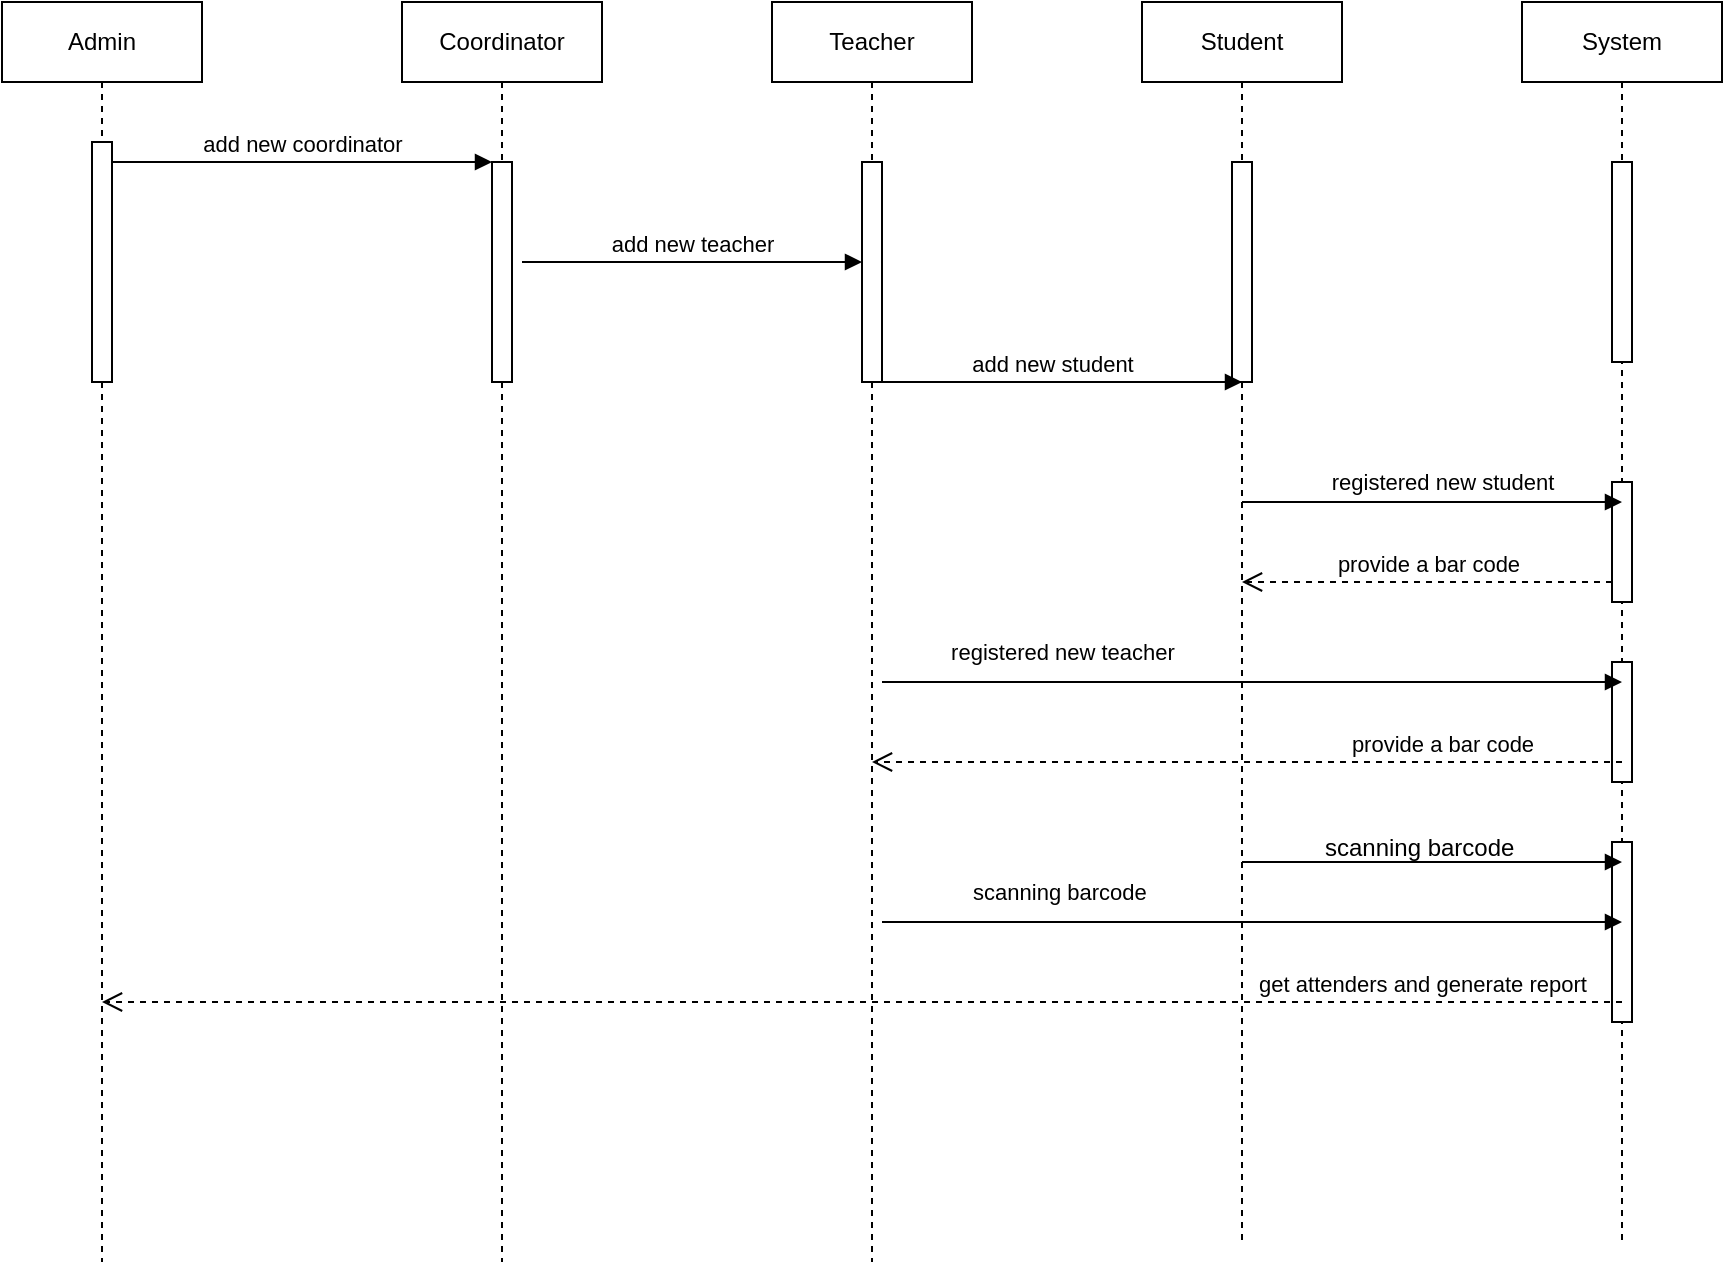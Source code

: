 <mxfile version="21.5.1" type="github">
  <diagram name="Page-1" id="2YBvvXClWsGukQMizWep">
    <mxGraphModel dx="521" dy="563" grid="1" gridSize="10" guides="1" tooltips="1" connect="1" arrows="1" fold="1" page="1" pageScale="1" pageWidth="850" pageHeight="1100" math="0" shadow="0">
      <root>
        <mxCell id="0" />
        <mxCell id="1" parent="0" />
        <mxCell id="aM9ryv3xv72pqoxQDRHE-1" value="Admin" style="shape=umlLifeline;perimeter=lifelinePerimeter;whiteSpace=wrap;html=1;container=0;dropTarget=0;collapsible=0;recursiveResize=0;outlineConnect=0;portConstraint=eastwest;newEdgeStyle={&quot;edgeStyle&quot;:&quot;elbowEdgeStyle&quot;,&quot;elbow&quot;:&quot;vertical&quot;,&quot;curved&quot;:0,&quot;rounded&quot;:0};" parent="1" vertex="1">
          <mxGeometry x="40" y="40" width="100" height="630" as="geometry" />
        </mxCell>
        <mxCell id="aM9ryv3xv72pqoxQDRHE-2" value="" style="html=1;points=[];perimeter=orthogonalPerimeter;outlineConnect=0;targetShapes=umlLifeline;portConstraint=eastwest;newEdgeStyle={&quot;edgeStyle&quot;:&quot;elbowEdgeStyle&quot;,&quot;elbow&quot;:&quot;vertical&quot;,&quot;curved&quot;:0,&quot;rounded&quot;:0};" parent="aM9ryv3xv72pqoxQDRHE-1" vertex="1">
          <mxGeometry x="45" y="70" width="10" height="120" as="geometry" />
        </mxCell>
        <mxCell id="aM9ryv3xv72pqoxQDRHE-5" value="Coordinator" style="shape=umlLifeline;perimeter=lifelinePerimeter;whiteSpace=wrap;html=1;container=0;dropTarget=0;collapsible=0;recursiveResize=0;outlineConnect=0;portConstraint=eastwest;newEdgeStyle={&quot;edgeStyle&quot;:&quot;elbowEdgeStyle&quot;,&quot;elbow&quot;:&quot;vertical&quot;,&quot;curved&quot;:0,&quot;rounded&quot;:0};" parent="1" vertex="1">
          <mxGeometry x="240" y="40" width="100" height="630" as="geometry" />
        </mxCell>
        <mxCell id="aM9ryv3xv72pqoxQDRHE-6" value="" style="html=1;points=[];perimeter=orthogonalPerimeter;outlineConnect=0;targetShapes=umlLifeline;portConstraint=eastwest;newEdgeStyle={&quot;edgeStyle&quot;:&quot;elbowEdgeStyle&quot;,&quot;elbow&quot;:&quot;vertical&quot;,&quot;curved&quot;:0,&quot;rounded&quot;:0};" parent="aM9ryv3xv72pqoxQDRHE-5" vertex="1">
          <mxGeometry x="45" y="80" width="10" height="110" as="geometry" />
        </mxCell>
        <mxCell id="aM9ryv3xv72pqoxQDRHE-7" value="add new coordinator" style="html=1;verticalAlign=bottom;endArrow=block;edgeStyle=elbowEdgeStyle;elbow=vertical;curved=0;rounded=0;" parent="1" source="aM9ryv3xv72pqoxQDRHE-2" target="aM9ryv3xv72pqoxQDRHE-6" edge="1">
          <mxGeometry relative="1" as="geometry">
            <mxPoint x="195" y="130" as="sourcePoint" />
            <Array as="points">
              <mxPoint x="180" y="120" />
            </Array>
          </mxGeometry>
        </mxCell>
        <mxCell id="V1PZ9N-IoDOIy4KFMMRO-1" value="Teacher" style="shape=umlLifeline;perimeter=lifelinePerimeter;whiteSpace=wrap;html=1;container=0;dropTarget=0;collapsible=0;recursiveResize=0;outlineConnect=0;portConstraint=eastwest;newEdgeStyle={&quot;edgeStyle&quot;:&quot;elbowEdgeStyle&quot;,&quot;elbow&quot;:&quot;vertical&quot;,&quot;curved&quot;:0,&quot;rounded&quot;:0};" vertex="1" parent="1">
          <mxGeometry x="425" y="40" width="100" height="630" as="geometry" />
        </mxCell>
        <mxCell id="V1PZ9N-IoDOIy4KFMMRO-2" value="" style="html=1;points=[];perimeter=orthogonalPerimeter;outlineConnect=0;targetShapes=umlLifeline;portConstraint=eastwest;newEdgeStyle={&quot;edgeStyle&quot;:&quot;elbowEdgeStyle&quot;,&quot;elbow&quot;:&quot;vertical&quot;,&quot;curved&quot;:0,&quot;rounded&quot;:0};" vertex="1" parent="V1PZ9N-IoDOIy4KFMMRO-1">
          <mxGeometry x="45" y="80" width="10" height="110" as="geometry" />
        </mxCell>
        <mxCell id="V1PZ9N-IoDOIy4KFMMRO-3" value="Student" style="shape=umlLifeline;perimeter=lifelinePerimeter;whiteSpace=wrap;html=1;container=0;dropTarget=0;collapsible=0;recursiveResize=0;outlineConnect=0;portConstraint=eastwest;newEdgeStyle={&quot;edgeStyle&quot;:&quot;elbowEdgeStyle&quot;,&quot;elbow&quot;:&quot;vertical&quot;,&quot;curved&quot;:0,&quot;rounded&quot;:0};" vertex="1" parent="1">
          <mxGeometry x="610" y="40" width="100" height="620" as="geometry" />
        </mxCell>
        <mxCell id="V1PZ9N-IoDOIy4KFMMRO-4" value="" style="html=1;points=[];perimeter=orthogonalPerimeter;outlineConnect=0;targetShapes=umlLifeline;portConstraint=eastwest;newEdgeStyle={&quot;edgeStyle&quot;:&quot;elbowEdgeStyle&quot;,&quot;elbow&quot;:&quot;vertical&quot;,&quot;curved&quot;:0,&quot;rounded&quot;:0};" vertex="1" parent="V1PZ9N-IoDOIy4KFMMRO-3">
          <mxGeometry x="45" y="80" width="10" height="110" as="geometry" />
        </mxCell>
        <mxCell id="V1PZ9N-IoDOIy4KFMMRO-5" value="System" style="shape=umlLifeline;perimeter=lifelinePerimeter;whiteSpace=wrap;html=1;container=0;dropTarget=0;collapsible=0;recursiveResize=0;outlineConnect=0;portConstraint=eastwest;newEdgeStyle={&quot;edgeStyle&quot;:&quot;elbowEdgeStyle&quot;,&quot;elbow&quot;:&quot;vertical&quot;,&quot;curved&quot;:0,&quot;rounded&quot;:0};" vertex="1" parent="1">
          <mxGeometry x="800" y="40" width="100" height="620" as="geometry" />
        </mxCell>
        <mxCell id="V1PZ9N-IoDOIy4KFMMRO-6" value="" style="html=1;points=[];perimeter=orthogonalPerimeter;outlineConnect=0;targetShapes=umlLifeline;portConstraint=eastwest;newEdgeStyle={&quot;edgeStyle&quot;:&quot;elbowEdgeStyle&quot;,&quot;elbow&quot;:&quot;vertical&quot;,&quot;curved&quot;:0,&quot;rounded&quot;:0};" vertex="1" parent="V1PZ9N-IoDOIy4KFMMRO-5">
          <mxGeometry x="45" y="80" width="10" height="100" as="geometry" />
        </mxCell>
        <mxCell id="V1PZ9N-IoDOIy4KFMMRO-12" value="" style="html=1;points=[];perimeter=orthogonalPerimeter;outlineConnect=0;targetShapes=umlLifeline;portConstraint=eastwest;newEdgeStyle={&quot;edgeStyle&quot;:&quot;elbowEdgeStyle&quot;,&quot;elbow&quot;:&quot;vertical&quot;,&quot;curved&quot;:0,&quot;rounded&quot;:0};" vertex="1" parent="V1PZ9N-IoDOIy4KFMMRO-5">
          <mxGeometry x="45" y="240" width="10" height="60" as="geometry" />
        </mxCell>
        <mxCell id="V1PZ9N-IoDOIy4KFMMRO-18" value="" style="html=1;points=[];perimeter=orthogonalPerimeter;outlineConnect=0;targetShapes=umlLifeline;portConstraint=eastwest;newEdgeStyle={&quot;edgeStyle&quot;:&quot;elbowEdgeStyle&quot;,&quot;elbow&quot;:&quot;vertical&quot;,&quot;curved&quot;:0,&quot;rounded&quot;:0};" vertex="1" parent="V1PZ9N-IoDOIy4KFMMRO-5">
          <mxGeometry x="45" y="330" width="10" height="60" as="geometry" />
        </mxCell>
        <mxCell id="V1PZ9N-IoDOIy4KFMMRO-24" value="" style="html=1;points=[];perimeter=orthogonalPerimeter;outlineConnect=0;targetShapes=umlLifeline;portConstraint=eastwest;newEdgeStyle={&quot;edgeStyle&quot;:&quot;elbowEdgeStyle&quot;,&quot;elbow&quot;:&quot;vertical&quot;,&quot;curved&quot;:0,&quot;rounded&quot;:0};" vertex="1" parent="V1PZ9N-IoDOIy4KFMMRO-5">
          <mxGeometry x="45" y="420" width="10" height="90" as="geometry" />
        </mxCell>
        <mxCell id="V1PZ9N-IoDOIy4KFMMRO-7" value="add new teacher" style="html=1;verticalAlign=bottom;endArrow=block;edgeStyle=elbowEdgeStyle;elbow=vertical;curved=0;rounded=0;" edge="1" parent="1">
          <mxGeometry relative="1" as="geometry">
            <mxPoint x="300" y="170" as="sourcePoint" />
            <Array as="points">
              <mxPoint x="375" y="170" />
            </Array>
            <mxPoint x="470" y="170" as="targetPoint" />
          </mxGeometry>
        </mxCell>
        <mxCell id="V1PZ9N-IoDOIy4KFMMRO-8" value="add new student" style="html=1;verticalAlign=bottom;endArrow=block;edgeStyle=elbowEdgeStyle;elbow=vertical;curved=0;rounded=0;" edge="1" parent="1">
          <mxGeometry x="-0.053" relative="1" as="geometry">
            <mxPoint x="480" y="230" as="sourcePoint" />
            <Array as="points">
              <mxPoint x="565" y="230" />
            </Array>
            <mxPoint x="660" y="230" as="targetPoint" />
            <mxPoint as="offset" />
          </mxGeometry>
        </mxCell>
        <mxCell id="V1PZ9N-IoDOIy4KFMMRO-9" value="" style="endArrow=block;endFill=1;html=1;edgeStyle=orthogonalEdgeStyle;align=left;verticalAlign=top;rounded=0;" edge="1" parent="1">
          <mxGeometry x="-1" relative="1" as="geometry">
            <mxPoint x="660" y="290" as="sourcePoint" />
            <mxPoint x="850" y="290" as="targetPoint" />
          </mxGeometry>
        </mxCell>
        <mxCell id="V1PZ9N-IoDOIy4KFMMRO-11" value="registered new student" style="edgeLabel;html=1;align=center;verticalAlign=middle;resizable=0;points=[];" vertex="1" connectable="0" parent="V1PZ9N-IoDOIy4KFMMRO-9">
          <mxGeometry x="0.61" y="4" relative="1" as="geometry">
            <mxPoint x="-53" y="-6" as="offset" />
          </mxGeometry>
        </mxCell>
        <mxCell id="V1PZ9N-IoDOIy4KFMMRO-14" value="provide a bar code" style="html=1;verticalAlign=bottom;endArrow=open;dashed=1;endSize=8;edgeStyle=elbowEdgeStyle;elbow=vertical;curved=0;rounded=0;" edge="1" source="V1PZ9N-IoDOIy4KFMMRO-12" parent="1" target="V1PZ9N-IoDOIy4KFMMRO-3">
          <mxGeometry relative="1" as="geometry">
            <mxPoint x="730" y="400" as="targetPoint" />
            <Array as="points">
              <mxPoint x="790" y="330" />
            </Array>
          </mxGeometry>
        </mxCell>
        <mxCell id="V1PZ9N-IoDOIy4KFMMRO-15" value="" style="endArrow=block;endFill=1;html=1;edgeStyle=orthogonalEdgeStyle;align=left;verticalAlign=top;rounded=0;" edge="1" parent="1">
          <mxGeometry x="-1" relative="1" as="geometry">
            <mxPoint x="480" y="380" as="sourcePoint" />
            <mxPoint x="850" y="380" as="targetPoint" />
          </mxGeometry>
        </mxCell>
        <mxCell id="V1PZ9N-IoDOIy4KFMMRO-16" value="registered new teacher" style="edgeLabel;html=1;align=center;verticalAlign=middle;resizable=0;points=[];" vertex="1" connectable="0" parent="V1PZ9N-IoDOIy4KFMMRO-15">
          <mxGeometry x="0.61" y="4" relative="1" as="geometry">
            <mxPoint x="-208" y="-11" as="offset" />
          </mxGeometry>
        </mxCell>
        <mxCell id="V1PZ9N-IoDOIy4KFMMRO-17" value="provide a bar code" style="html=1;verticalAlign=bottom;endArrow=open;dashed=1;endSize=8;edgeStyle=elbowEdgeStyle;elbow=vertical;curved=0;rounded=0;" edge="1" parent="1" target="V1PZ9N-IoDOIy4KFMMRO-1">
          <mxGeometry x="-0.521" relative="1" as="geometry">
            <mxPoint x="665" y="420" as="targetPoint" />
            <mxPoint x="850" y="420" as="sourcePoint" />
            <Array as="points">
              <mxPoint x="795" y="420" />
            </Array>
            <mxPoint as="offset" />
          </mxGeometry>
        </mxCell>
        <mxCell id="V1PZ9N-IoDOIy4KFMMRO-19" value="" style="endArrow=block;endFill=1;html=1;edgeStyle=orthogonalEdgeStyle;align=left;verticalAlign=top;rounded=0;" edge="1" parent="1">
          <mxGeometry x="-1" relative="1" as="geometry">
            <mxPoint x="480" y="500" as="sourcePoint" />
            <mxPoint x="850" y="500" as="targetPoint" />
          </mxGeometry>
        </mxCell>
        <mxCell id="V1PZ9N-IoDOIy4KFMMRO-20" value="scanning barcode&amp;nbsp;" style="edgeLabel;html=1;align=center;verticalAlign=middle;resizable=0;points=[];" vertex="1" connectable="0" parent="V1PZ9N-IoDOIy4KFMMRO-19">
          <mxGeometry x="0.61" y="4" relative="1" as="geometry">
            <mxPoint x="-208" y="-11" as="offset" />
          </mxGeometry>
        </mxCell>
        <mxCell id="V1PZ9N-IoDOIy4KFMMRO-21" value="" style="endArrow=block;endFill=1;html=1;edgeStyle=orthogonalEdgeStyle;align=left;verticalAlign=top;rounded=0;" edge="1" parent="1">
          <mxGeometry x="-1" relative="1" as="geometry">
            <mxPoint x="660" y="470" as="sourcePoint" />
            <mxPoint x="850" y="470" as="targetPoint" />
          </mxGeometry>
        </mxCell>
        <mxCell id="V1PZ9N-IoDOIy4KFMMRO-23" value="get attenders and generate report" style="html=1;verticalAlign=bottom;endArrow=open;dashed=1;endSize=8;edgeStyle=elbowEdgeStyle;elbow=vertical;curved=0;rounded=0;" edge="1" parent="1" target="aM9ryv3xv72pqoxQDRHE-1">
          <mxGeometry x="-0.737" relative="1" as="geometry">
            <mxPoint x="475" y="540" as="targetPoint" />
            <mxPoint x="850" y="540" as="sourcePoint" />
            <Array as="points">
              <mxPoint x="795" y="540" />
            </Array>
            <mxPoint as="offset" />
          </mxGeometry>
        </mxCell>
        <mxCell id="V1PZ9N-IoDOIy4KFMMRO-25" value="scanning barcode&amp;nbsp;" style="text;html=1;align=center;verticalAlign=middle;resizable=0;points=[];autosize=1;strokeColor=none;fillColor=none;" vertex="1" parent="1">
          <mxGeometry x="690" y="448" width="120" height="30" as="geometry" />
        </mxCell>
      </root>
    </mxGraphModel>
  </diagram>
</mxfile>
